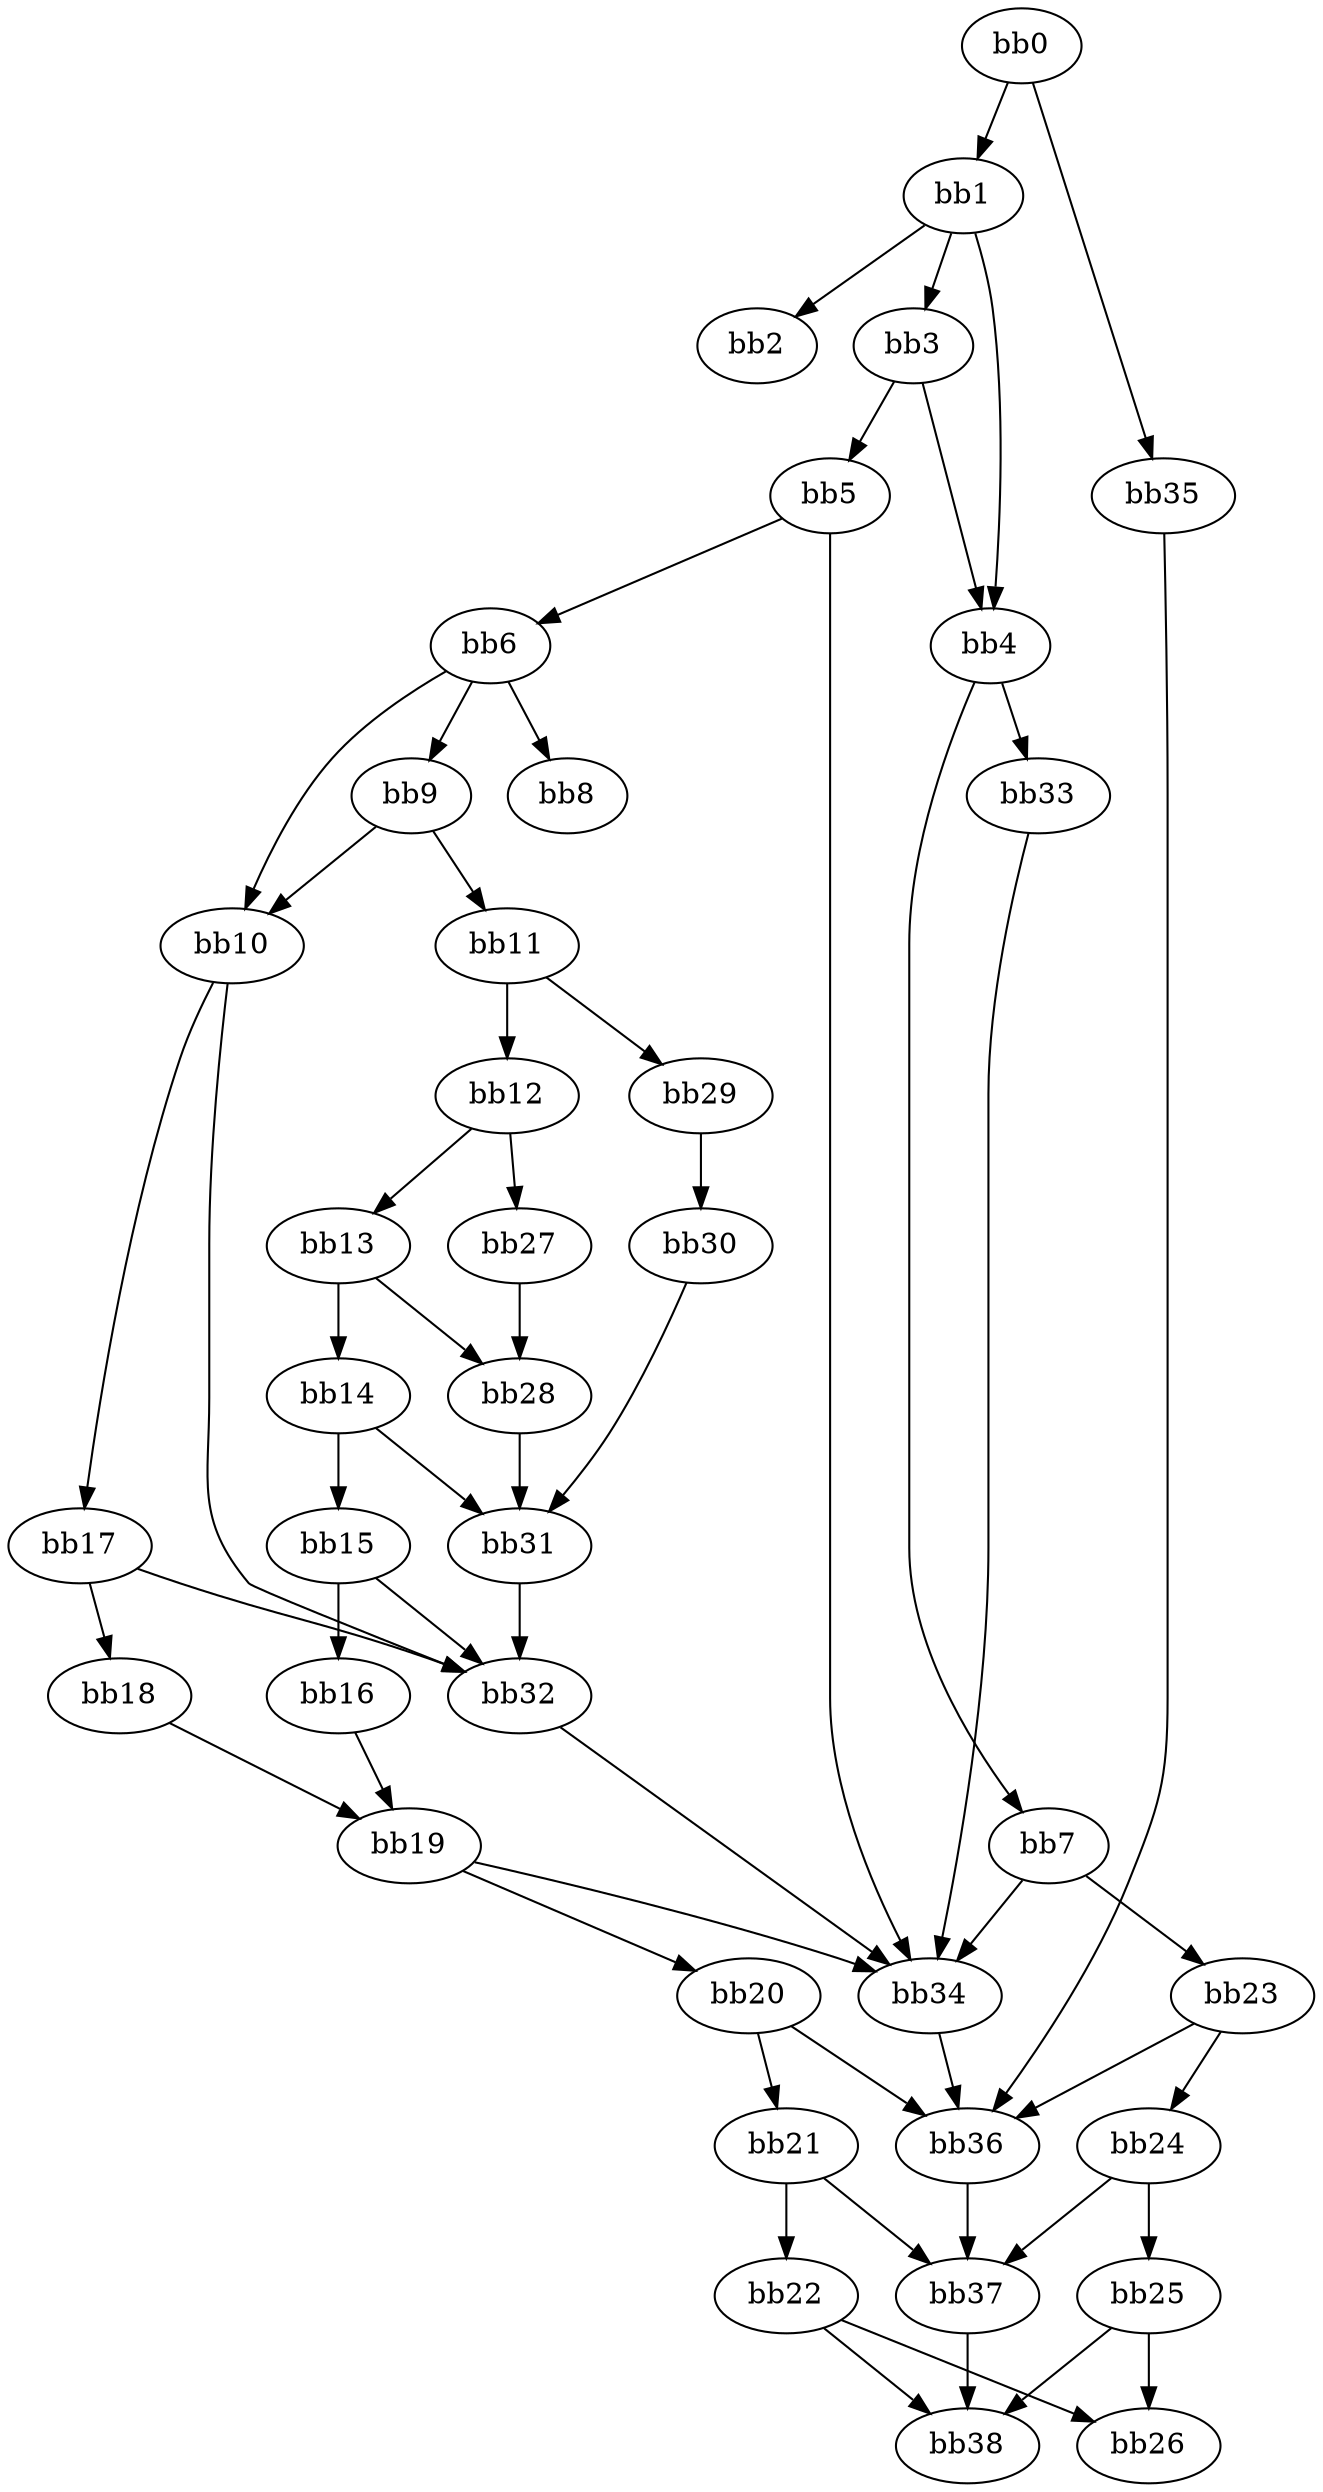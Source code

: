 digraph {
    0 [ label = "bb0\l" ]
    1 [ label = "bb1\l" ]
    2 [ label = "bb2\l" ]
    3 [ label = "bb3\l" ]
    4 [ label = "bb4\l" ]
    5 [ label = "bb5\l" ]
    6 [ label = "bb6\l" ]
    7 [ label = "bb7\l" ]
    8 [ label = "bb8\l" ]
    9 [ label = "bb9\l" ]
    10 [ label = "bb10\l" ]
    11 [ label = "bb11\l" ]
    12 [ label = "bb12\l" ]
    13 [ label = "bb13\l" ]
    14 [ label = "bb14\l" ]
    15 [ label = "bb15\l" ]
    16 [ label = "bb16\l" ]
    17 [ label = "bb17\l" ]
    18 [ label = "bb18\l" ]
    19 [ label = "bb19\l" ]
    20 [ label = "bb20\l" ]
    21 [ label = "bb21\l" ]
    22 [ label = "bb22\l" ]
    23 [ label = "bb23\l" ]
    24 [ label = "bb24\l" ]
    25 [ label = "bb25\l" ]
    26 [ label = "bb26\l" ]
    27 [ label = "bb27\l" ]
    28 [ label = "bb28\l" ]
    29 [ label = "bb29\l" ]
    30 [ label = "bb30\l" ]
    31 [ label = "bb31\l" ]
    32 [ label = "bb32\l" ]
    33 [ label = "bb33\l" ]
    34 [ label = "bb34\l" ]
    35 [ label = "bb35\l" ]
    36 [ label = "bb36\l" ]
    37 [ label = "bb37\l" ]
    38 [ label = "bb38\l" ]
    0 -> 1 [ ]
    0 -> 35 [ ]
    1 -> 2 [ ]
    1 -> 3 [ ]
    1 -> 4 [ ]
    3 -> 4 [ ]
    3 -> 5 [ ]
    4 -> 7 [ ]
    4 -> 33 [ ]
    5 -> 6 [ ]
    5 -> 34 [ ]
    6 -> 8 [ ]
    6 -> 9 [ ]
    6 -> 10 [ ]
    7 -> 23 [ ]
    7 -> 34 [ ]
    9 -> 10 [ ]
    9 -> 11 [ ]
    10 -> 17 [ ]
    10 -> 32 [ ]
    11 -> 12 [ ]
    11 -> 29 [ ]
    12 -> 13 [ ]
    12 -> 27 [ ]
    13 -> 14 [ ]
    13 -> 28 [ ]
    14 -> 15 [ ]
    14 -> 31 [ ]
    15 -> 16 [ ]
    15 -> 32 [ ]
    16 -> 19 [ ]
    17 -> 18 [ ]
    17 -> 32 [ ]
    18 -> 19 [ ]
    19 -> 20 [ ]
    19 -> 34 [ ]
    20 -> 21 [ ]
    20 -> 36 [ ]
    21 -> 22 [ ]
    21 -> 37 [ ]
    22 -> 26 [ ]
    22 -> 38 [ ]
    23 -> 24 [ ]
    23 -> 36 [ ]
    24 -> 25 [ ]
    24 -> 37 [ ]
    25 -> 26 [ ]
    25 -> 38 [ ]
    27 -> 28 [ ]
    28 -> 31 [ ]
    29 -> 30 [ ]
    30 -> 31 [ ]
    31 -> 32 [ ]
    32 -> 34 [ ]
    33 -> 34 [ ]
    34 -> 36 [ ]
    35 -> 36 [ ]
    36 -> 37 [ ]
    37 -> 38 [ ]
}

